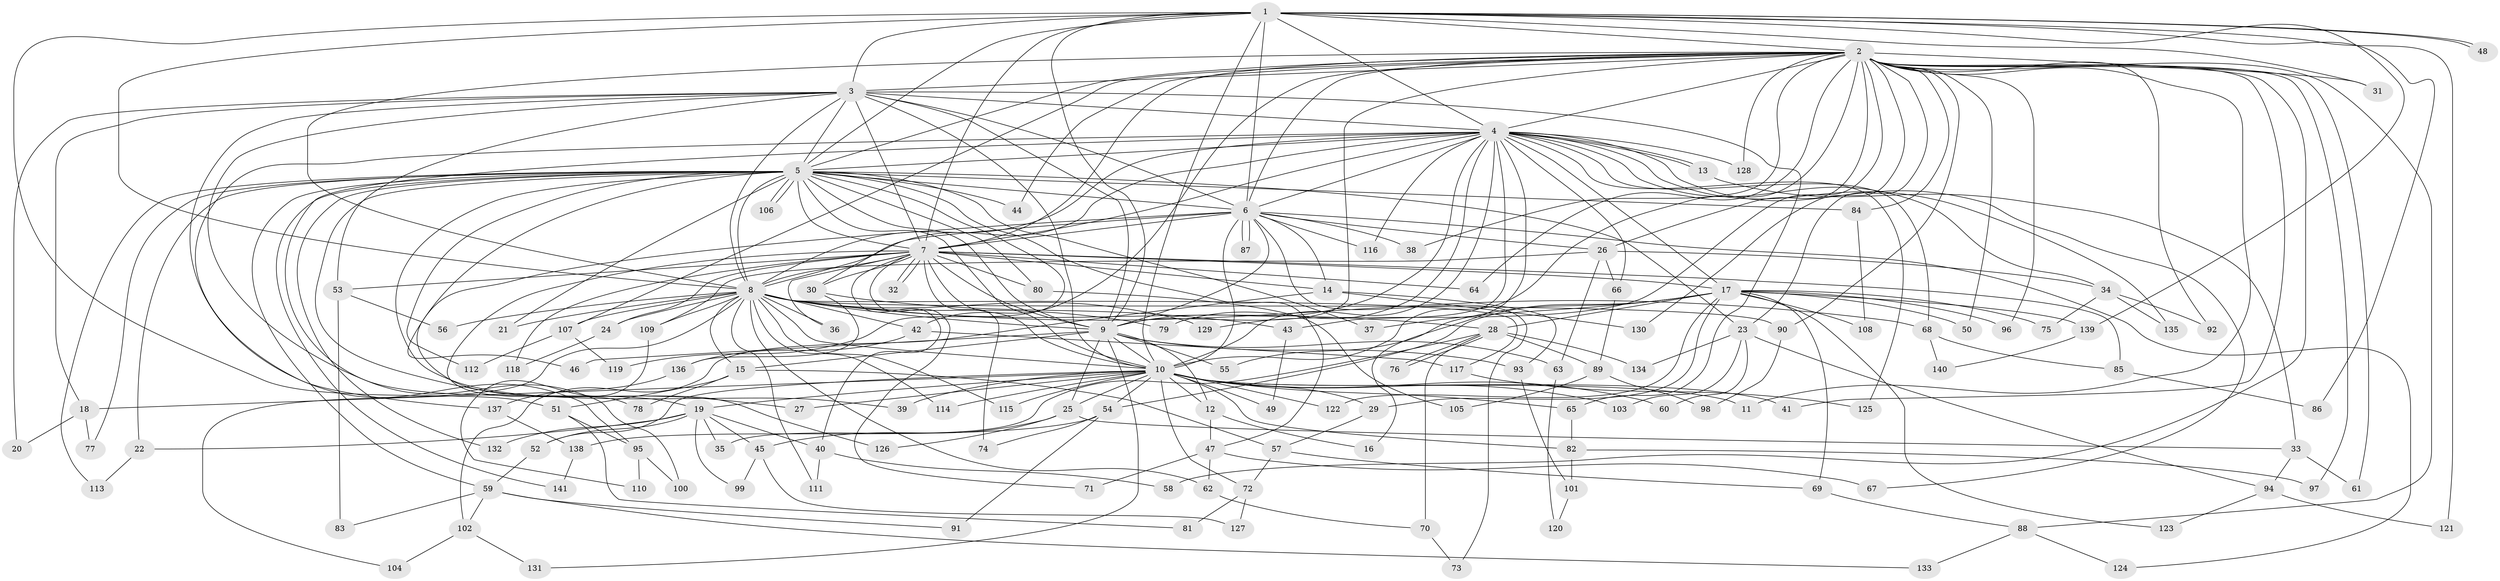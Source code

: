 // coarse degree distribution, {15: 0.02830188679245283, 32: 0.009433962264150943, 22: 0.009433962264150943, 25: 0.009433962264150943, 27: 0.009433962264150943, 24: 0.009433962264150943, 28: 0.009433962264150943, 29: 0.009433962264150943, 2: 0.5094339622641509, 4: 0.14150943396226415, 3: 0.16981132075471697, 7: 0.009433962264150943, 8: 0.009433962264150943, 6: 0.02830188679245283, 5: 0.02830188679245283, 10: 0.009433962264150943}
// Generated by graph-tools (version 1.1) at 2025/41/03/06/25 10:41:36]
// undirected, 141 vertices, 307 edges
graph export_dot {
graph [start="1"]
  node [color=gray90,style=filled];
  1;
  2;
  3;
  4;
  5;
  6;
  7;
  8;
  9;
  10;
  11;
  12;
  13;
  14;
  15;
  16;
  17;
  18;
  19;
  20;
  21;
  22;
  23;
  24;
  25;
  26;
  27;
  28;
  29;
  30;
  31;
  32;
  33;
  34;
  35;
  36;
  37;
  38;
  39;
  40;
  41;
  42;
  43;
  44;
  45;
  46;
  47;
  48;
  49;
  50;
  51;
  52;
  53;
  54;
  55;
  56;
  57;
  58;
  59;
  60;
  61;
  62;
  63;
  64;
  65;
  66;
  67;
  68;
  69;
  70;
  71;
  72;
  73;
  74;
  75;
  76;
  77;
  78;
  79;
  80;
  81;
  82;
  83;
  84;
  85;
  86;
  87;
  88;
  89;
  90;
  91;
  92;
  93;
  94;
  95;
  96;
  97;
  98;
  99;
  100;
  101;
  102;
  103;
  104;
  105;
  106;
  107;
  108;
  109;
  110;
  111;
  112;
  113;
  114;
  115;
  116;
  117;
  118;
  119;
  120;
  121;
  122;
  123;
  124;
  125;
  126;
  127;
  128;
  129;
  130;
  131;
  132;
  133;
  134;
  135;
  136;
  137;
  138;
  139;
  140;
  141;
  1 -- 2;
  1 -- 3;
  1 -- 4;
  1 -- 5;
  1 -- 6;
  1 -- 7;
  1 -- 8;
  1 -- 9;
  1 -- 10;
  1 -- 31;
  1 -- 48;
  1 -- 48;
  1 -- 51;
  1 -- 86;
  1 -- 121;
  1 -- 139;
  2 -- 3;
  2 -- 4;
  2 -- 5;
  2 -- 6;
  2 -- 7;
  2 -- 8;
  2 -- 9;
  2 -- 10;
  2 -- 11;
  2 -- 23;
  2 -- 26;
  2 -- 31;
  2 -- 38;
  2 -- 41;
  2 -- 42;
  2 -- 44;
  2 -- 50;
  2 -- 58;
  2 -- 61;
  2 -- 64;
  2 -- 84;
  2 -- 88;
  2 -- 90;
  2 -- 92;
  2 -- 96;
  2 -- 97;
  2 -- 107;
  2 -- 128;
  2 -- 129;
  2 -- 130;
  3 -- 4;
  3 -- 5;
  3 -- 6;
  3 -- 7;
  3 -- 8;
  3 -- 9;
  3 -- 10;
  3 -- 18;
  3 -- 19;
  3 -- 20;
  3 -- 53;
  3 -- 65;
  3 -- 95;
  4 -- 5;
  4 -- 6;
  4 -- 7;
  4 -- 8;
  4 -- 9;
  4 -- 10;
  4 -- 13;
  4 -- 13;
  4 -- 16;
  4 -- 17;
  4 -- 30;
  4 -- 34;
  4 -- 43;
  4 -- 66;
  4 -- 67;
  4 -- 68;
  4 -- 79;
  4 -- 100;
  4 -- 116;
  4 -- 125;
  4 -- 128;
  4 -- 135;
  4 -- 137;
  5 -- 6;
  5 -- 7;
  5 -- 8;
  5 -- 9;
  5 -- 10;
  5 -- 21;
  5 -- 22;
  5 -- 23;
  5 -- 27;
  5 -- 37;
  5 -- 39;
  5 -- 44;
  5 -- 46;
  5 -- 47;
  5 -- 59;
  5 -- 77;
  5 -- 80;
  5 -- 84;
  5 -- 106;
  5 -- 106;
  5 -- 112;
  5 -- 113;
  5 -- 119;
  5 -- 132;
  5 -- 141;
  6 -- 7;
  6 -- 8;
  6 -- 9;
  6 -- 10;
  6 -- 14;
  6 -- 26;
  6 -- 38;
  6 -- 73;
  6 -- 87;
  6 -- 87;
  6 -- 116;
  6 -- 124;
  6 -- 126;
  7 -- 8;
  7 -- 9;
  7 -- 10;
  7 -- 14;
  7 -- 17;
  7 -- 24;
  7 -- 30;
  7 -- 32;
  7 -- 32;
  7 -- 36;
  7 -- 40;
  7 -- 53;
  7 -- 64;
  7 -- 71;
  7 -- 74;
  7 -- 78;
  7 -- 80;
  7 -- 85;
  7 -- 118;
  8 -- 9;
  8 -- 10;
  8 -- 15;
  8 -- 21;
  8 -- 24;
  8 -- 28;
  8 -- 36;
  8 -- 42;
  8 -- 56;
  8 -- 62;
  8 -- 68;
  8 -- 79;
  8 -- 90;
  8 -- 104;
  8 -- 107;
  8 -- 109;
  8 -- 111;
  8 -- 114;
  8 -- 115;
  8 -- 117;
  8 -- 129;
  9 -- 10;
  9 -- 12;
  9 -- 15;
  9 -- 25;
  9 -- 46;
  9 -- 55;
  9 -- 63;
  9 -- 93;
  9 -- 131;
  10 -- 11;
  10 -- 12;
  10 -- 18;
  10 -- 19;
  10 -- 25;
  10 -- 27;
  10 -- 29;
  10 -- 39;
  10 -- 41;
  10 -- 49;
  10 -- 52;
  10 -- 54;
  10 -- 60;
  10 -- 65;
  10 -- 72;
  10 -- 82;
  10 -- 103;
  10 -- 114;
  10 -- 115;
  10 -- 122;
  12 -- 16;
  12 -- 47;
  13 -- 33;
  14 -- 93;
  14 -- 102;
  14 -- 130;
  15 -- 51;
  15 -- 57;
  15 -- 78;
  17 -- 28;
  17 -- 29;
  17 -- 37;
  17 -- 50;
  17 -- 54;
  17 -- 55;
  17 -- 69;
  17 -- 75;
  17 -- 96;
  17 -- 108;
  17 -- 122;
  17 -- 123;
  17 -- 139;
  18 -- 20;
  18 -- 77;
  19 -- 22;
  19 -- 35;
  19 -- 40;
  19 -- 45;
  19 -- 52;
  19 -- 99;
  19 -- 132;
  22 -- 113;
  23 -- 60;
  23 -- 94;
  23 -- 103;
  23 -- 134;
  24 -- 118;
  25 -- 33;
  25 -- 45;
  25 -- 126;
  26 -- 34;
  26 -- 63;
  26 -- 66;
  26 -- 109;
  28 -- 35;
  28 -- 70;
  28 -- 76;
  28 -- 76;
  28 -- 89;
  28 -- 134;
  29 -- 57;
  30 -- 43;
  30 -- 136;
  33 -- 61;
  33 -- 94;
  34 -- 75;
  34 -- 92;
  34 -- 135;
  40 -- 58;
  40 -- 111;
  42 -- 117;
  42 -- 136;
  43 -- 49;
  45 -- 99;
  45 -- 127;
  47 -- 62;
  47 -- 67;
  47 -- 71;
  51 -- 81;
  51 -- 95;
  52 -- 59;
  53 -- 56;
  53 -- 83;
  54 -- 74;
  54 -- 91;
  54 -- 138;
  57 -- 69;
  57 -- 72;
  59 -- 83;
  59 -- 91;
  59 -- 102;
  59 -- 133;
  62 -- 70;
  63 -- 120;
  65 -- 82;
  66 -- 89;
  68 -- 85;
  68 -- 140;
  69 -- 88;
  70 -- 73;
  72 -- 81;
  72 -- 127;
  80 -- 105;
  82 -- 97;
  82 -- 101;
  84 -- 108;
  85 -- 86;
  88 -- 124;
  88 -- 133;
  89 -- 98;
  89 -- 105;
  90 -- 98;
  93 -- 101;
  94 -- 121;
  94 -- 123;
  95 -- 100;
  95 -- 110;
  101 -- 120;
  102 -- 104;
  102 -- 131;
  107 -- 112;
  107 -- 119;
  109 -- 110;
  117 -- 125;
  136 -- 137;
  137 -- 138;
  138 -- 141;
  139 -- 140;
}
